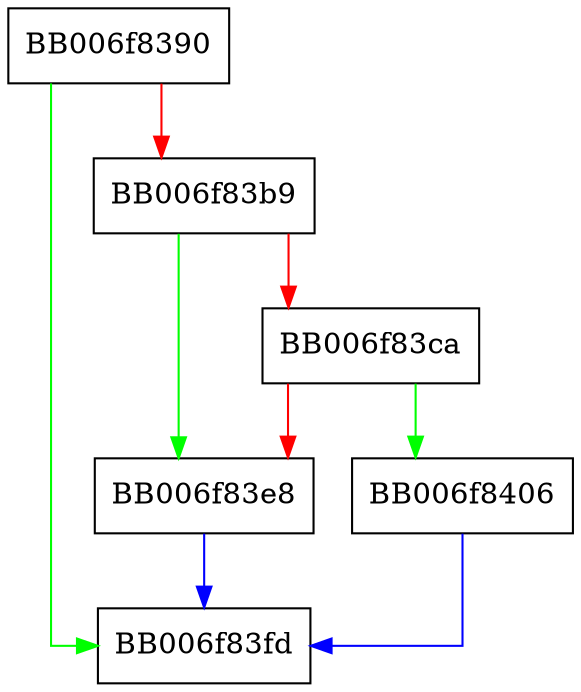 digraph sm2sig_newctx {
  node [shape="box"];
  graph [splines=ortho];
  BB006f8390 -> BB006f83fd [color="green"];
  BB006f8390 -> BB006f83b9 [color="red"];
  BB006f83b9 -> BB006f83e8 [color="green"];
  BB006f83b9 -> BB006f83ca [color="red"];
  BB006f83ca -> BB006f8406 [color="green"];
  BB006f83ca -> BB006f83e8 [color="red"];
  BB006f83e8 -> BB006f83fd [color="blue"];
  BB006f8406 -> BB006f83fd [color="blue"];
}